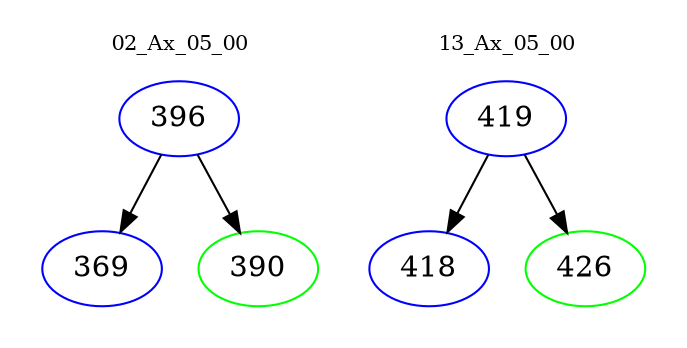 digraph{
subgraph cluster_0 {
color = white
label = "02_Ax_05_00";
fontsize=10;
T0_396 [label="396", color="blue"]
T0_396 -> T0_369 [color="black"]
T0_369 [label="369", color="blue"]
T0_396 -> T0_390 [color="black"]
T0_390 [label="390", color="green"]
}
subgraph cluster_1 {
color = white
label = "13_Ax_05_00";
fontsize=10;
T1_419 [label="419", color="blue"]
T1_419 -> T1_418 [color="black"]
T1_418 [label="418", color="blue"]
T1_419 -> T1_426 [color="black"]
T1_426 [label="426", color="green"]
}
}
